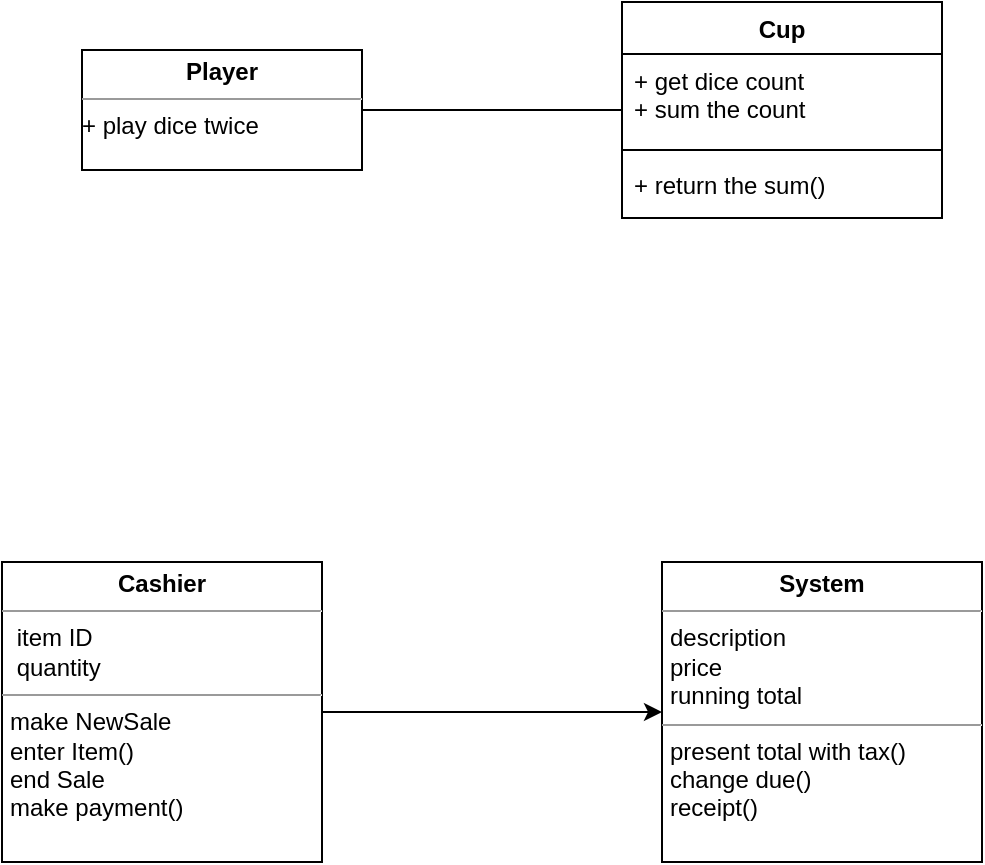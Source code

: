 <mxfile version="15.6.3" type="github">
  <diagram id="vW0Od_lTzXs06qID_cL0" name="Page-1">
    <mxGraphModel dx="1038" dy="579" grid="1" gridSize="10" guides="1" tooltips="1" connect="1" arrows="1" fold="1" page="1" pageScale="1" pageWidth="827" pageHeight="1169" math="0" shadow="0">
      <root>
        <mxCell id="0" />
        <mxCell id="1" parent="0" />
        <mxCell id="mUiZnuStPJRjiqkCRqFd-1" value="Cup" style="swimlane;fontStyle=1;align=center;verticalAlign=top;childLayout=stackLayout;horizontal=1;startSize=26;horizontalStack=0;resizeParent=1;resizeParentMax=0;resizeLast=0;collapsible=1;marginBottom=0;" parent="1" vertex="1">
          <mxGeometry x="450" y="130" width="160" height="108" as="geometry" />
        </mxCell>
        <mxCell id="mUiZnuStPJRjiqkCRqFd-2" value="+ get dice count&#xa;+ sum the count" style="text;strokeColor=none;fillColor=none;align=left;verticalAlign=top;spacingLeft=4;spacingRight=4;overflow=hidden;rotatable=0;points=[[0,0.5],[1,0.5]];portConstraint=eastwest;" parent="mUiZnuStPJRjiqkCRqFd-1" vertex="1">
          <mxGeometry y="26" width="160" height="44" as="geometry" />
        </mxCell>
        <mxCell id="mUiZnuStPJRjiqkCRqFd-3" value="" style="line;strokeWidth=1;fillColor=none;align=left;verticalAlign=middle;spacingTop=-1;spacingLeft=3;spacingRight=3;rotatable=0;labelPosition=right;points=[];portConstraint=eastwest;" parent="mUiZnuStPJRjiqkCRqFd-1" vertex="1">
          <mxGeometry y="70" width="160" height="8" as="geometry" />
        </mxCell>
        <mxCell id="mUiZnuStPJRjiqkCRqFd-4" value="+ return the sum()" style="text;strokeColor=none;fillColor=none;align=left;verticalAlign=top;spacingLeft=4;spacingRight=4;overflow=hidden;rotatable=0;points=[[0,0.5],[1,0.5]];portConstraint=eastwest;" parent="mUiZnuStPJRjiqkCRqFd-1" vertex="1">
          <mxGeometry y="78" width="160" height="30" as="geometry" />
        </mxCell>
        <mxCell id="mUiZnuStPJRjiqkCRqFd-10" value="&lt;p style=&quot;margin: 0px ; margin-top: 4px ; text-align: center&quot;&gt;&lt;b&gt;Player&lt;/b&gt;&lt;/p&gt;&lt;hr size=&quot;1&quot;&gt;&lt;div style=&quot;height: 2px&quot;&gt;+ play dice twice&lt;/div&gt;" style="verticalAlign=top;align=left;overflow=fill;fontSize=12;fontFamily=Helvetica;html=1;" parent="1" vertex="1">
          <mxGeometry x="180" y="154" width="140" height="60" as="geometry" />
        </mxCell>
        <mxCell id="mUiZnuStPJRjiqkCRqFd-11" value="" style="endArrow=none;html=1;rounded=0;exitX=1;exitY=0.5;exitDx=0;exitDy=0;" parent="1" source="mUiZnuStPJRjiqkCRqFd-10" edge="1">
          <mxGeometry width="50" height="50" relative="1" as="geometry">
            <mxPoint x="354" y="183.5" as="sourcePoint" />
            <mxPoint x="450" y="184" as="targetPoint" />
          </mxGeometry>
        </mxCell>
        <mxCell id="1SkEi7QhJ88oSM6q98cz-1" value="&lt;p style=&quot;margin: 0px ; margin-top: 4px ; text-align: center&quot;&gt;&lt;b&gt;System&lt;/b&gt;&lt;/p&gt;&lt;hr size=&quot;1&quot;&gt;&lt;p style=&quot;margin: 0px ; margin-left: 4px&quot;&gt;description&lt;/p&gt;&lt;p style=&quot;margin: 0px ; margin-left: 4px&quot;&gt;price&lt;/p&gt;&lt;p style=&quot;margin: 0px ; margin-left: 4px&quot;&gt;running total&lt;/p&gt;&lt;hr size=&quot;1&quot;&gt;&lt;p style=&quot;margin: 0px ; margin-left: 4px&quot;&gt;present total with tax()&lt;/p&gt;&lt;p style=&quot;margin: 0px ; margin-left: 4px&quot;&gt;change due()&lt;/p&gt;&lt;p style=&quot;margin: 0px ; margin-left: 4px&quot;&gt;receipt()&lt;/p&gt;" style="verticalAlign=top;align=left;overflow=fill;fontSize=12;fontFamily=Helvetica;html=1;" vertex="1" parent="1">
          <mxGeometry x="470" y="410" width="160" height="150" as="geometry" />
        </mxCell>
        <mxCell id="1SkEi7QhJ88oSM6q98cz-3" style="edgeStyle=orthogonalEdgeStyle;rounded=0;orthogonalLoop=1;jettySize=auto;html=1;entryX=0;entryY=0.5;entryDx=0;entryDy=0;" edge="1" parent="1" source="1SkEi7QhJ88oSM6q98cz-2" target="1SkEi7QhJ88oSM6q98cz-1">
          <mxGeometry relative="1" as="geometry" />
        </mxCell>
        <mxCell id="1SkEi7QhJ88oSM6q98cz-2" value="&lt;p style=&quot;margin: 0px ; margin-top: 4px ; text-align: center&quot;&gt;&lt;b&gt;Cashier&lt;/b&gt;&lt;/p&gt;&lt;hr size=&quot;1&quot;&gt;&lt;p style=&quot;margin: 0px ; margin-left: 4px&quot;&gt;&amp;nbsp;item ID&lt;/p&gt;&lt;p style=&quot;margin: 0px ; margin-left: 4px&quot;&gt;&amp;nbsp;quantity&lt;/p&gt;&lt;hr size=&quot;1&quot;&gt;&lt;p style=&quot;margin: 0px ; margin-left: 4px&quot;&gt;&lt;span&gt;make NewSale&lt;/span&gt;&lt;/p&gt;&lt;p style=&quot;margin: 0px ; margin-left: 4px&quot;&gt;&lt;span&gt;enter Item()&lt;/span&gt;&lt;br&gt;&lt;/p&gt;&lt;p style=&quot;margin: 0px ; margin-left: 4px&quot;&gt;&lt;span&gt;end Sale&lt;/span&gt;&lt;/p&gt;&lt;p style=&quot;margin: 0px ; margin-left: 4px&quot;&gt;&lt;span&gt;make payment()&lt;/span&gt;&lt;/p&gt;&lt;p style=&quot;margin: 0px ; margin-left: 4px&quot;&gt;&lt;span&gt;&lt;br&gt;&lt;/span&gt;&lt;/p&gt;&lt;p style=&quot;margin: 0px ; margin-left: 4px&quot;&gt;&lt;span&gt;&lt;br&gt;&lt;/span&gt;&lt;/p&gt;" style="verticalAlign=top;align=left;overflow=fill;fontSize=12;fontFamily=Helvetica;html=1;" vertex="1" parent="1">
          <mxGeometry x="140" y="410" width="160" height="150" as="geometry" />
        </mxCell>
      </root>
    </mxGraphModel>
  </diagram>
</mxfile>

